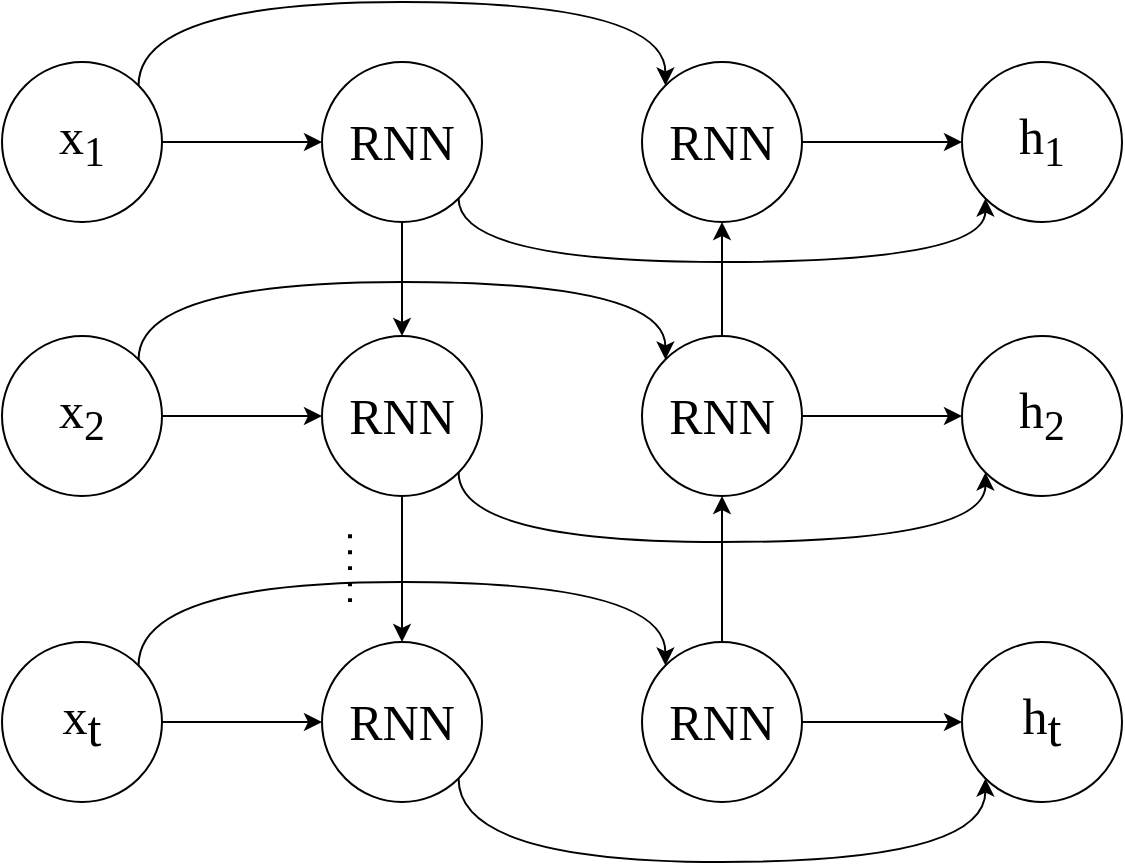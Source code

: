 <mxfile>
    <diagram id="jXSr1_TP0lntF0pmlJ-g" name="第 1 页">
        <mxGraphModel dx="1100" dy="863" grid="1" gridSize="10" guides="1" tooltips="1" connect="1" arrows="1" fold="1" page="1" pageScale="1" pageWidth="827" pageHeight="1169" math="0" shadow="0">
            <root>
                <mxCell id="0"/>
                <mxCell id="1" parent="0"/>
                <mxCell id="13" value="" style="edgeStyle=none;html=1;fontSize=25;fontFamily=Times New Roman;" parent="1" source="14" target="16" edge="1">
                    <mxGeometry relative="1" as="geometry"/>
                </mxCell>
                <mxCell id="57" style="edgeStyle=orthogonalEdgeStyle;curved=1;html=1;exitX=1;exitY=0;exitDx=0;exitDy=0;entryX=0;entryY=0;entryDx=0;entryDy=0;" parent="1" source="14" target="44" edge="1">
                    <mxGeometry relative="1" as="geometry">
                        <Array as="points">
                            <mxPoint x="188" y="280"/>
                            <mxPoint x="452" y="280"/>
                        </Array>
                    </mxGeometry>
                </mxCell>
                <mxCell id="14" value="x&lt;span style=&quot;font-size: 25px&quot;&gt;&lt;sub&gt;1&lt;/sub&gt;&lt;/span&gt;" style="ellipse;whiteSpace=wrap;html=1;aspect=fixed;fontSize=25;fontFamily=Times New Roman;" parent="1" vertex="1">
                    <mxGeometry x="120" y="310" width="80" height="80" as="geometry"/>
                </mxCell>
                <mxCell id="34" style="edgeStyle=orthogonalEdgeStyle;curved=1;html=1;exitX=0.5;exitY=1;exitDx=0;exitDy=0;entryX=0.5;entryY=0;entryDx=0;entryDy=0;fontFamily=Times New Roman;fontSize=28;elbow=vertical;" parent="1" source="16" target="22" edge="1">
                    <mxGeometry relative="1" as="geometry"/>
                </mxCell>
                <mxCell id="58" style="edgeStyle=orthogonalEdgeStyle;curved=1;html=1;exitX=1;exitY=1;exitDx=0;exitDy=0;entryX=0;entryY=1;entryDx=0;entryDy=0;" parent="1" source="16" target="17" edge="1">
                    <mxGeometry relative="1" as="geometry">
                        <Array as="points">
                            <mxPoint x="348" y="410"/>
                            <mxPoint x="612" y="410"/>
                        </Array>
                    </mxGeometry>
                </mxCell>
                <mxCell id="16" value="RNN" style="ellipse;whiteSpace=wrap;html=1;aspect=fixed;fontSize=25;fontFamily=Times New Roman;" parent="1" vertex="1">
                    <mxGeometry x="280" y="310" width="80" height="80" as="geometry"/>
                </mxCell>
                <mxCell id="17" value="h&lt;span style=&quot;font-size: 25px&quot;&gt;&lt;sub&gt;1&lt;/sub&gt;&lt;/span&gt;" style="ellipse;whiteSpace=wrap;html=1;aspect=fixed;fontSize=25;fontFamily=Times New Roman;" parent="1" vertex="1">
                    <mxGeometry x="600" y="310" width="80" height="80" as="geometry"/>
                </mxCell>
                <mxCell id="19" value="" style="edgeStyle=none;html=1;fontSize=25;fontFamily=Times New Roman;" parent="1" source="20" target="22" edge="1">
                    <mxGeometry relative="1" as="geometry"/>
                </mxCell>
                <mxCell id="56" style="edgeStyle=orthogonalEdgeStyle;curved=1;html=1;exitX=1;exitY=0;exitDx=0;exitDy=0;entryX=0;entryY=0;entryDx=0;entryDy=0;" parent="1" source="20" target="46" edge="1">
                    <mxGeometry relative="1" as="geometry">
                        <Array as="points">
                            <mxPoint x="188" y="420"/>
                            <mxPoint x="452" y="420"/>
                        </Array>
                    </mxGeometry>
                </mxCell>
                <mxCell id="20" value="x&lt;span style=&quot;font-size: 25px&quot;&gt;&lt;sub&gt;2&lt;/sub&gt;&lt;/span&gt;" style="ellipse;whiteSpace=wrap;html=1;aspect=fixed;fontSize=25;fontFamily=Times New Roman;" parent="1" vertex="1">
                    <mxGeometry x="120" y="447" width="80" height="80" as="geometry"/>
                </mxCell>
                <mxCell id="35" style="edgeStyle=orthogonalEdgeStyle;curved=1;html=1;exitX=0.5;exitY=1;exitDx=0;exitDy=0;entryX=0.5;entryY=0;entryDx=0;entryDy=0;fontFamily=Times New Roman;fontSize=28;elbow=vertical;" parent="1" source="22" target="27" edge="1">
                    <mxGeometry relative="1" as="geometry"/>
                </mxCell>
                <mxCell id="59" style="edgeStyle=orthogonalEdgeStyle;curved=1;html=1;exitX=1;exitY=1;exitDx=0;exitDy=0;entryX=0;entryY=1;entryDx=0;entryDy=0;" parent="1" source="22" target="23" edge="1">
                    <mxGeometry relative="1" as="geometry">
                        <Array as="points">
                            <mxPoint x="348" y="550"/>
                            <mxPoint x="612" y="550"/>
                        </Array>
                    </mxGeometry>
                </mxCell>
                <mxCell id="22" value="RNN" style="ellipse;whiteSpace=wrap;html=1;aspect=fixed;fontSize=25;fontFamily=Times New Roman;" parent="1" vertex="1">
                    <mxGeometry x="280" y="447" width="80" height="80" as="geometry"/>
                </mxCell>
                <mxCell id="23" value="h&lt;span style=&quot;font-size: 25px&quot;&gt;&lt;sub&gt;2&lt;/sub&gt;&lt;/span&gt;" style="ellipse;whiteSpace=wrap;html=1;aspect=fixed;fontSize=25;fontFamily=Times New Roman;" parent="1" vertex="1">
                    <mxGeometry x="600" y="447" width="80" height="80" as="geometry"/>
                </mxCell>
                <mxCell id="24" value="" style="edgeStyle=none;html=1;fontSize=25;fontFamily=Times New Roman;" parent="1" source="25" target="27" edge="1">
                    <mxGeometry relative="1" as="geometry"/>
                </mxCell>
                <mxCell id="54" style="edgeStyle=orthogonalEdgeStyle;html=1;exitX=1;exitY=0;exitDx=0;exitDy=0;entryX=0;entryY=0;entryDx=0;entryDy=0;curved=1;" parent="1" source="25" target="47" edge="1">
                    <mxGeometry relative="1" as="geometry">
                        <Array as="points">
                            <mxPoint x="188" y="570"/>
                            <mxPoint x="452" y="570"/>
                        </Array>
                    </mxGeometry>
                </mxCell>
                <mxCell id="25" value="x&lt;sub style=&quot;font-size: 25px;&quot;&gt;t&lt;/sub&gt;" style="ellipse;whiteSpace=wrap;html=1;aspect=fixed;fontSize=25;fontFamily=Times New Roman;" parent="1" vertex="1">
                    <mxGeometry x="120" y="600" width="80" height="80" as="geometry"/>
                </mxCell>
                <mxCell id="60" style="edgeStyle=orthogonalEdgeStyle;curved=1;html=1;exitX=1;exitY=1;exitDx=0;exitDy=0;entryX=0;entryY=1;entryDx=0;entryDy=0;" parent="1" source="27" target="28" edge="1">
                    <mxGeometry relative="1" as="geometry">
                        <Array as="points">
                            <mxPoint x="348" y="710"/>
                            <mxPoint x="612" y="710"/>
                        </Array>
                    </mxGeometry>
                </mxCell>
                <mxCell id="27" value="RNN" style="ellipse;whiteSpace=wrap;html=1;aspect=fixed;fontSize=25;fontFamily=Times New Roman;" parent="1" vertex="1">
                    <mxGeometry x="280" y="600" width="80" height="80" as="geometry"/>
                </mxCell>
                <mxCell id="28" value="h&lt;sub style=&quot;font-size: 25px&quot;&gt;t&lt;/sub&gt;" style="ellipse;whiteSpace=wrap;html=1;aspect=fixed;fontSize=25;fontFamily=Times New Roman;" parent="1" vertex="1">
                    <mxGeometry x="600" y="600" width="80" height="80" as="geometry"/>
                </mxCell>
                <mxCell id="36" value="" style="endArrow=none;dashed=1;html=1;dashPattern=1 3;strokeWidth=2;fontFamily=Times New Roman;fontSize=28;curved=1;elbow=vertical;" parent="1" edge="1">
                    <mxGeometry width="50" height="50" relative="1" as="geometry">
                        <mxPoint x="294" y="580" as="sourcePoint"/>
                        <mxPoint x="294" y="540" as="targetPoint"/>
                    </mxGeometry>
                </mxCell>
                <mxCell id="51" style="edgeStyle=none;html=1;exitX=1;exitY=0.5;exitDx=0;exitDy=0;entryX=0;entryY=0.5;entryDx=0;entryDy=0;" parent="1" source="44" target="17" edge="1">
                    <mxGeometry relative="1" as="geometry"/>
                </mxCell>
                <mxCell id="44" value="RNN" style="ellipse;whiteSpace=wrap;html=1;aspect=fixed;fontSize=25;fontFamily=Times New Roman;" parent="1" vertex="1">
                    <mxGeometry x="440" y="310" width="80" height="80" as="geometry"/>
                </mxCell>
                <mxCell id="50" style="edgeStyle=none;html=1;exitX=0.5;exitY=0;exitDx=0;exitDy=0;entryX=0.5;entryY=1;entryDx=0;entryDy=0;" parent="1" source="46" target="44" edge="1">
                    <mxGeometry relative="1" as="geometry"/>
                </mxCell>
                <mxCell id="52" style="edgeStyle=none;html=1;exitX=1;exitY=0.5;exitDx=0;exitDy=0;entryX=0;entryY=0.5;entryDx=0;entryDy=0;" parent="1" source="46" target="23" edge="1">
                    <mxGeometry relative="1" as="geometry"/>
                </mxCell>
                <mxCell id="46" value="RNN" style="ellipse;whiteSpace=wrap;html=1;aspect=fixed;fontSize=25;fontFamily=Times New Roman;" parent="1" vertex="1">
                    <mxGeometry x="440" y="447" width="80" height="80" as="geometry"/>
                </mxCell>
                <mxCell id="49" style="edgeStyle=none;html=1;exitX=0.5;exitY=0;exitDx=0;exitDy=0;entryX=0.5;entryY=1;entryDx=0;entryDy=0;" parent="1" source="47" target="46" edge="1">
                    <mxGeometry relative="1" as="geometry"/>
                </mxCell>
                <mxCell id="53" style="edgeStyle=none;html=1;exitX=1;exitY=0.5;exitDx=0;exitDy=0;entryX=0;entryY=0.5;entryDx=0;entryDy=0;" parent="1" source="47" target="28" edge="1">
                    <mxGeometry relative="1" as="geometry"/>
                </mxCell>
                <mxCell id="47" value="RNN" style="ellipse;whiteSpace=wrap;html=1;aspect=fixed;fontSize=25;fontFamily=Times New Roman;" parent="1" vertex="1">
                    <mxGeometry x="440" y="600" width="80" height="80" as="geometry"/>
                </mxCell>
            </root>
        </mxGraphModel>
    </diagram>
</mxfile>